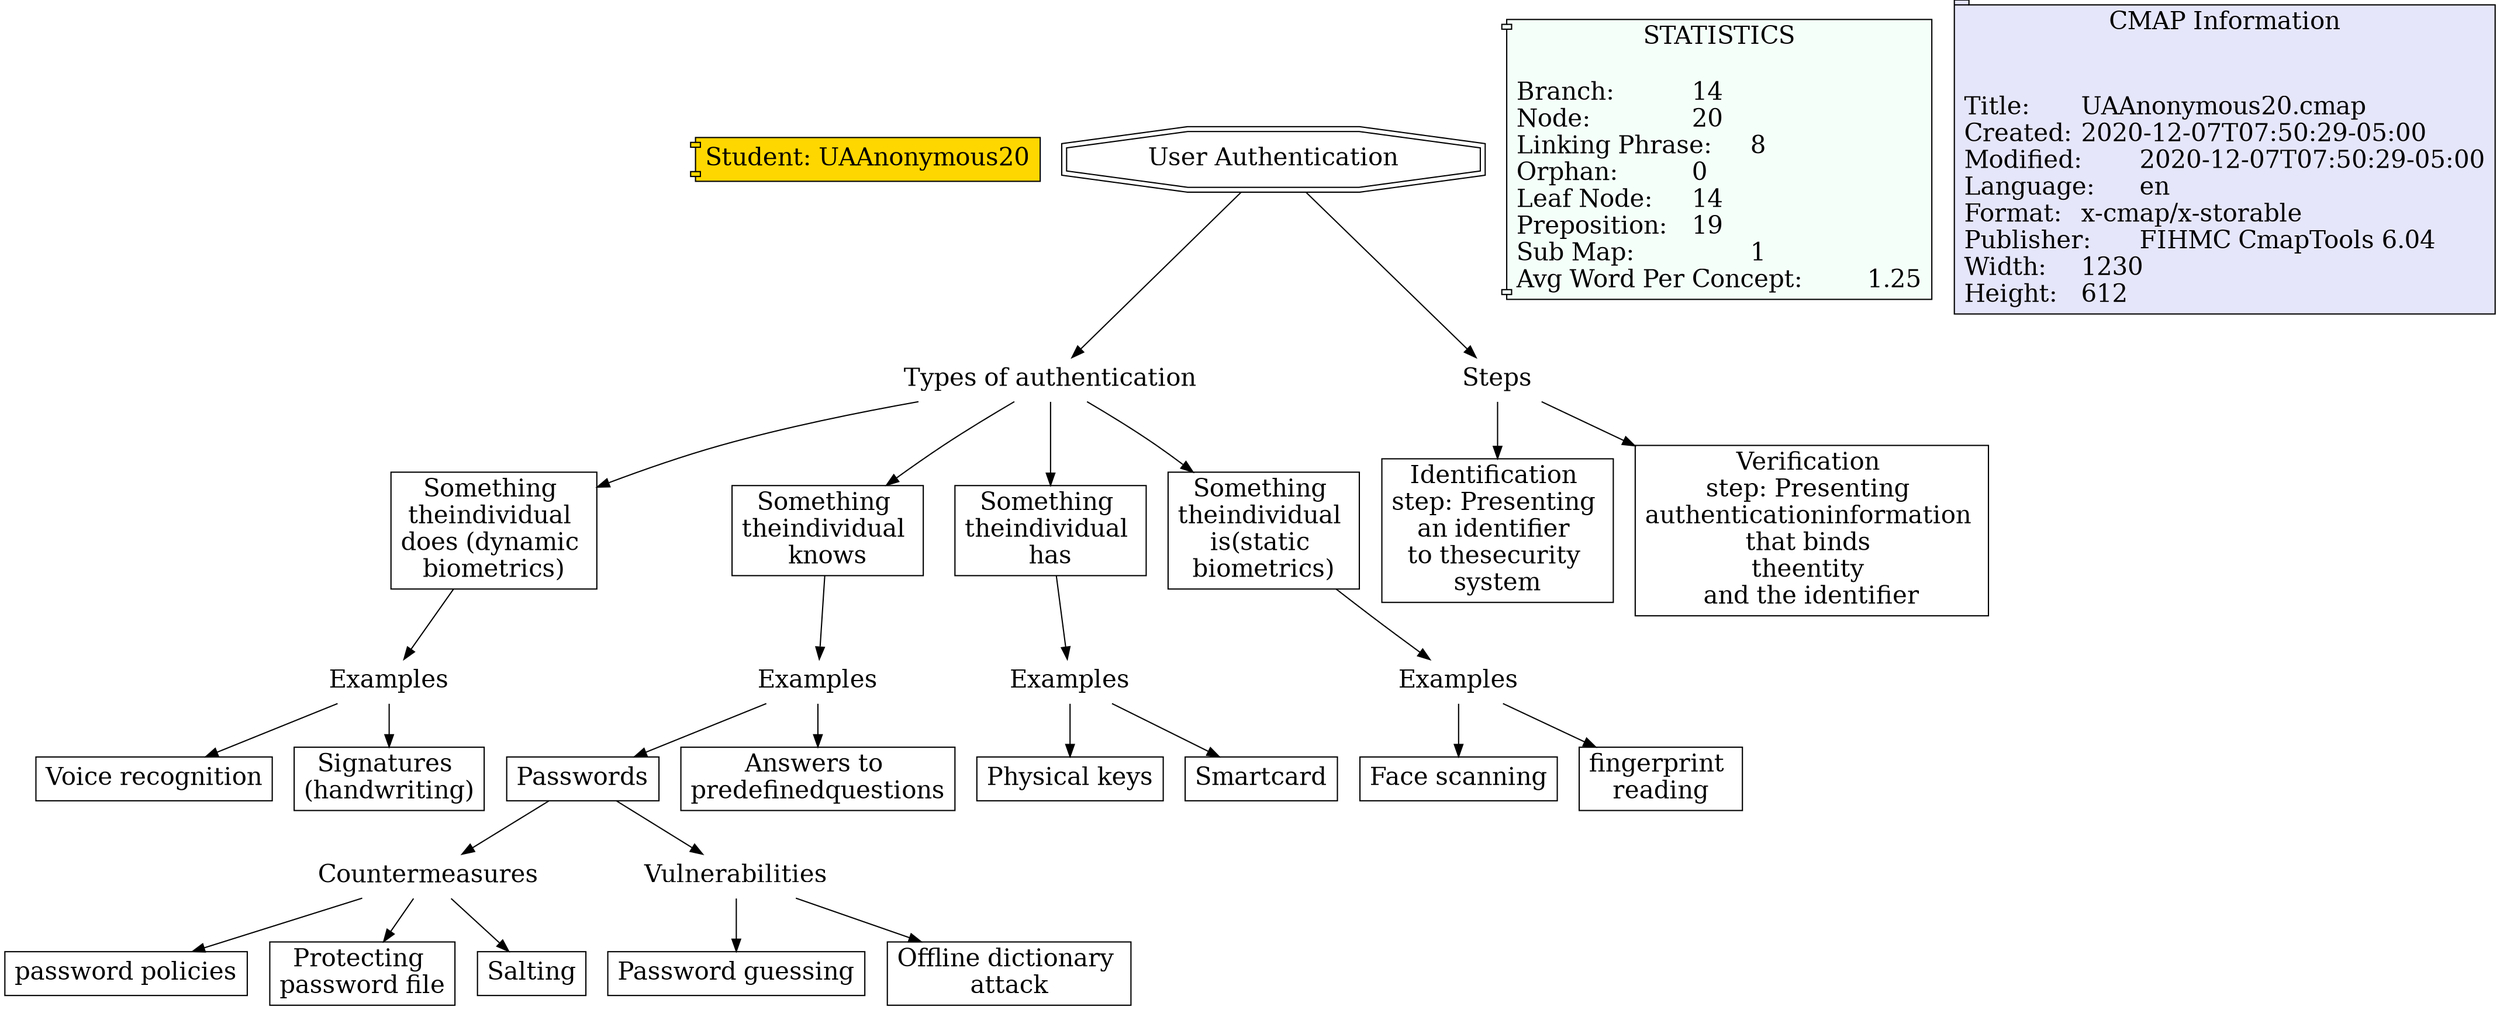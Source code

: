 // The Round Table
digraph {
	Student [label="Student: UAAnonymous20" fillcolor=gold fontsize=20 shape=component style=filled]
	"1RRBJFT63-TQNYSP-1YQ" [label="Something 
theindividual 
does (dynamic 
biometrics)" fillcolor=white fontsize=20 shape=rect style=filled]
	"1RRBMY0WK-1SYTDP1-2LR" [label=Examples fontsize=20 shape=none]
	"1RRBJFT63-TQNYSP-1YQ" -> "1RRBMY0WK-1SYTDP1-2LR" [constraint=true]
	"1RRBGZ0R2-1RRMJLN-HM" [label="User Authentication
" fillcolor=white fontsize=20 shape=doubleoctagon style=filled]
	"1RRBJC4Q4-HWYCVY-1QG" [label="Types of authentication
" fontsize=20 shape=none]
	"1RRBGZ0R2-1RRMJLN-HM" -> "1RRBJC4Q4-HWYCVY-1QG" [constraint=true]
	"1RRBMWQS3-1SL4C7R-2DR" [label=Examples fontsize=20 shape=none]
	"1RRBMWQS3-28F80HW-2DN" [label="Physical keys
" fillcolor=white fontsize=20 shape=rect style=filled]
	"1RRBMWQS3-1SL4C7R-2DR" -> "1RRBMWQS3-28F80HW-2DN" [constraint=true]
	"1RRBMX8L8-1D31J1L-2GF" [label=Examples fontsize=20 shape=none]
	"1RRBMX8L8-1DPS38S-2GB" [label=Passwords fillcolor=white fontsize=20 shape=rect style=filled]
	"1RRBMX8L8-1D31J1L-2GF" -> "1RRBMX8L8-1DPS38S-2GB" [constraint=true]
	"1RRBN2SYS-1J5G7TT-35L" [label=Countermeasures fontsize=20 shape=none]
	"1RRBN4G0F-26K25QS-3CP" [label="password policies
" fillcolor=white fontsize=20 shape=rect style=filled]
	"1RRBN2SYS-1J5G7TT-35L" -> "1RRBN4G0F-26K25QS-3CP" [constraint=true]
	"1RRBJ3LXN-2BT16SP-X7" [label=Steps fontsize=20 shape=none]
	"1RRBJ3LXN-WRDLGL-X4" [label="Identification 
step: Presenting 
an identifier 
to thesecurity 
system" fillcolor=white fontsize=20 shape=rect style=filled]
	"1RRBJ3LXN-2BT16SP-X7" -> "1RRBJ3LXN-WRDLGL-X4" [constraint=true]
	"1RRBN11RB-1HJH8M6-2ZF" [label=Vulnerabilities fontsize=20 shape=none]
	"1RRBN23R0-19GSMH1-31L" [label="Password guessing
" fillcolor=white fontsize=20 shape=rect style=filled]
	"1RRBN11RB-1HJH8M6-2ZF" -> "1RRBN23R0-19GSMH1-31L" [constraint=true]
	"1RRBJC4PM-L4HB21-1QC" [label="Something 
theindividual 
knows" fillcolor=white fontsize=20 shape=rect style=filled]
	"1RRBMX8L8-1D31J1L-2GF" [label=Examples fontsize=20 shape=none]
	"1RRBJC4PM-L4HB21-1QC" -> "1RRBMX8L8-1D31J1L-2GF" [constraint=true]
	"1RRBMY0WK-1SYTDP1-2LR" [label=Examples fontsize=20 shape=none]
	"1RRBMYW93-1T7H9F-2NS" [label="Voice recognition
" fillcolor=white fontsize=20 shape=rect style=filled]
	"1RRBMY0WK-1SYTDP1-2LR" -> "1RRBMYW93-1T7H9F-2NS" [constraint=true]
	"1RRBJGQW6-1B26L55-21Y" [label=Examples fontsize=20 shape=none]
	"1RRBMW8V4-X9M08Y-2CL" [label="Face scanning
" fillcolor=white fontsize=20 shape=rect style=filled]
	"1RRBJGQW6-1B26L55-21Y" -> "1RRBMW8V4-X9M08Y-2CL" [constraint=true]
	"1RRBJD6TV-3DGRB7-1TR" [label="Something 
theindividual 
has" fillcolor=white fontsize=20 shape=rect style=filled]
	"1RRBMWQS3-1SL4C7R-2DR" [label=Examples fontsize=20 shape=none]
	"1RRBJD6TV-3DGRB7-1TR" -> "1RRBMWQS3-1SL4C7R-2DR" [constraint=true]
	"1RRBJC4Q4-HWYCVY-1QG" [label="Types of authentication
" fontsize=20 shape=none]
	"1RRBJD6TV-3DGRB7-1TR" [label="Something 
theindividual 
has" fillcolor=white fontsize=20 shape=rect style=filled]
	"1RRBJC4Q4-HWYCVY-1QG" -> "1RRBJD6TV-3DGRB7-1TR" [constraint=true]
	"1RRBJC4Q4-HWYCVY-1QG" [label="Types of authentication
" fontsize=20 shape=none]
	"1RRBJC4PM-L4HB21-1QC" [label="Something 
theindividual 
knows" fillcolor=white fontsize=20 shape=rect style=filled]
	"1RRBJC4Q4-HWYCVY-1QG" -> "1RRBJC4PM-L4HB21-1QC" [constraint=true]
	"1RRBN11RB-1HJH8M6-2ZF" [label=Vulnerabilities fontsize=20 shape=none]
	"1RRBN11RB-S46ZZ3-2ZB" [label="Offline dictionary 
attack" fillcolor=white fontsize=20 shape=rect style=filled]
	"1RRBN11RB-1HJH8M6-2ZF" -> "1RRBN11RB-S46ZZ3-2ZB" [constraint=true]
	"1RRBMY0WK-1SYTDP1-2LR" [label=Examples fontsize=20 shape=none]
	"1RRBMY0WK-778WPL-2LN" [label="Signatures 
(handwriting)" fillcolor=white fontsize=20 shape=rect style=filled]
	"1RRBMY0WK-1SYTDP1-2LR" -> "1RRBMY0WK-778WPL-2LN" [constraint=true]
	"1RRBMX8L8-1DPS38S-2GB" [label=Passwords fillcolor=white fontsize=20 shape=rect style=filled]
	"1RRBN2SYS-1J5G7TT-35L" [label=Countermeasures fontsize=20 shape=none]
	"1RRBMX8L8-1DPS38S-2GB" -> "1RRBN2SYS-1J5G7TT-35L" [constraint=true]
	"1RRBMX8L8-1D31J1L-2GF" [label=Examples fontsize=20 shape=none]
	"1RRBMZNQ5-B5WJ9V-2TT" [label="Answers to 
predefinedquestions" fillcolor=white fontsize=20 shape=rect style=filled]
	"1RRBMX8L8-1D31J1L-2GF" -> "1RRBMZNQ5-B5WJ9V-2TT" [constraint=true]
	"1RRBJGQW6-1B26L55-21Y" [label=Examples fontsize=20 shape=none]
	"1RRBJGQW6-WQYDVM-21V" [label="fingerprint 
reading" fillcolor=white fontsize=20 shape=rect style=filled]
	"1RRBJGQW6-1B26L55-21Y" -> "1RRBJGQW6-WQYDVM-21V" [constraint=true]
	"1RRBN2SYS-1J5G7TT-35L" [label=Countermeasures fontsize=20 shape=none]
	"1RRBN3QPX-12DFTS3-3B9" [label="Protecting 
password file
" fillcolor=white fontsize=20 shape=rect style=filled]
	"1RRBN2SYS-1J5G7TT-35L" -> "1RRBN3QPX-12DFTS3-3B9" [constraint=true]
	"1RRBJC4Q4-HWYCVY-1QG" [label="Types of authentication
" fontsize=20 shape=none]
	"1RRBJFT63-TQNYSP-1YQ" [label="Something 
theindividual 
does (dynamic 
biometrics)" fillcolor=white fontsize=20 shape=rect style=filled]
	"1RRBJC4Q4-HWYCVY-1QG" -> "1RRBJFT63-TQNYSP-1YQ" [constraint=true]
	"1RRBN2SYS-1J5G7TT-35L" [label=Countermeasures fontsize=20 shape=none]
	"1RRBN2SYS-1522J5T-35H" [label=Salting fillcolor=white fontsize=20 shape=rect style=filled]
	"1RRBN2SYS-1J5G7TT-35L" -> "1RRBN2SYS-1522J5T-35H" [constraint=true]
	"1RRBGZ0R2-1RRMJLN-HM" [label="User Authentication
" fillcolor=white fontsize=20 shape=doubleoctagon style=filled]
	"1RRBJ3LXN-2BT16SP-X7" [label=Steps fontsize=20 shape=none]
	"1RRBGZ0R2-1RRMJLN-HM" -> "1RRBJ3LXN-2BT16SP-X7" [constraint=true]
	"1RRBJDX3M-R2ZZ2R-1W9" [label="Something 
theindividual 
is(static 
biometrics)" fillcolor=white fontsize=20 shape=rect style=filled]
	"1RRBJGQW6-1B26L55-21Y" [label=Examples fontsize=20 shape=none]
	"1RRBJDX3M-R2ZZ2R-1W9" -> "1RRBJGQW6-1B26L55-21Y" [constraint=true]
	"1RRBJC4Q4-HWYCVY-1QG" [label="Types of authentication
" fontsize=20 shape=none]
	"1RRBJDX3M-R2ZZ2R-1W9" [label="Something 
theindividual 
is(static 
biometrics)" fillcolor=white fontsize=20 shape=rect style=filled]
	"1RRBJC4Q4-HWYCVY-1QG" -> "1RRBJDX3M-R2ZZ2R-1W9" [constraint=true]
	"1RRBMX8L8-1DPS38S-2GB" [label=Passwords fillcolor=white fontsize=20 shape=rect style=filled]
	"1RRBN11RB-1HJH8M6-2ZF" [label=Vulnerabilities fontsize=20 shape=none]
	"1RRBMX8L8-1DPS38S-2GB" -> "1RRBN11RB-1HJH8M6-2ZF" [constraint=true]
	"1RRBMWQS3-1SL4C7R-2DR" [label=Examples fontsize=20 shape=none]
	"1RRBMZB41-1QHBHNH-2SR" [label=Smartcard fillcolor=white fontsize=20 shape=rect style=filled]
	"1RRBMWQS3-1SL4C7R-2DR" -> "1RRBMZB41-1QHBHNH-2SR" [constraint=true]
	"1RRBJ3LXN-2BT16SP-X7" [label=Steps fontsize=20 shape=none]
	"1RRBJ5ZKX-1KK5SQP-13L" [label="Verification 
step: Presenting 
authenticationinformation 
that binds 
theentity 
and the identifier
" fillcolor=white fontsize=20 shape=rect style=filled]
	"1RRBJ3LXN-2BT16SP-X7" -> "1RRBJ5ZKX-1KK5SQP-13L" [constraint=true]
	statictics [label="STATISTICS
\lBranch:		14\lNode:		20\lLinking Phrase:	8\lOrphan:		0\lLeaf Node:	14\lPreposition:	19\lSub Map:		1\lAvg Word Per Concept:	1.25\l" Gsplines=true fillcolor="#F5FFFA" fontsize=20 shape=component style=filled]
	file_info [label="CMAP Information

\lTitle:	UAAnonymous20.cmap\lCreated:	2020-12-07T07:50:29-05:00\lModified:	2020-12-07T07:50:29-05:00\lLanguage:	en\lFormat:	x-cmap/x-storable\lPublisher:	FIHMC CmapTools 6.04\lWidth:	1230\lHeight:	612\l" Gsplines=true fillcolor="#E6E6FA" fontsize=20 shape=tab style=filled]
}
